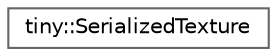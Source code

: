 digraph "Graphical Class Hierarchy"
{
 // LATEX_PDF_SIZE
  bgcolor="transparent";
  edge [fontname=Helvetica,fontsize=10,labelfontname=Helvetica,labelfontsize=10];
  node [fontname=Helvetica,fontsize=10,shape=box,height=0.2,width=0.4];
  rankdir="LR";
  Node0 [id="Node000000",label="tiny::SerializedTexture",height=0.2,width=0.4,color="grey40", fillcolor="white", style="filled",URL="$structtiny_1_1_serialized_texture.html",tooltip=" "];
}
